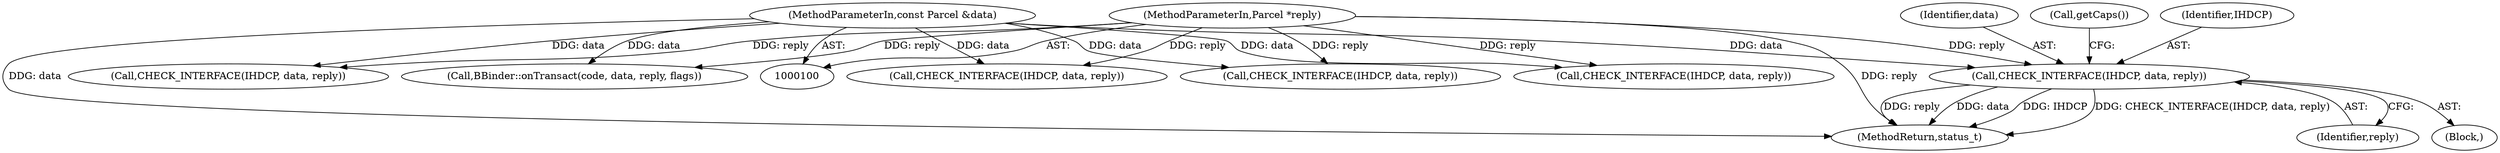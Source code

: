 digraph "0_Android_c82e31a7039a03dca7b37c65b7890ba5c1e18ced@pointer" {
"1000160" [label="(Call,CHECK_INTERFACE(IHDCP, data, reply))"];
"1000102" [label="(MethodParameterIn,const Parcel &data)"];
"1000103" [label="(MethodParameterIn,Parcel *reply)"];
"1000150" [label="(Call,CHECK_INTERFACE(IHDCP, data, reply))"];
"1000162" [label="(Identifier,data)"];
"1000103" [label="(MethodParameterIn,Parcel *reply)"];
"1000165" [label="(Call,getCaps())"];
"1000357" [label="(MethodReturn,status_t)"];
"1000230" [label="(Call,CHECK_INTERFACE(IHDCP, data, reply))"];
"1000111" [label="(Call,CHECK_INTERFACE(IHDCP, data, reply))"];
"1000163" [label="(Identifier,reply)"];
"1000352" [label="(Call,BBinder::onTransact(code, data, reply, flags))"];
"1000102" [label="(MethodParameterIn,const Parcel &data)"];
"1000161" [label="(Identifier,IHDCP)"];
"1000159" [label="(Block,)"];
"1000130" [label="(Call,CHECK_INTERFACE(IHDCP, data, reply))"];
"1000160" [label="(Call,CHECK_INTERFACE(IHDCP, data, reply))"];
"1000160" -> "1000159"  [label="AST: "];
"1000160" -> "1000163"  [label="CFG: "];
"1000161" -> "1000160"  [label="AST: "];
"1000162" -> "1000160"  [label="AST: "];
"1000163" -> "1000160"  [label="AST: "];
"1000165" -> "1000160"  [label="CFG: "];
"1000160" -> "1000357"  [label="DDG: CHECK_INTERFACE(IHDCP, data, reply)"];
"1000160" -> "1000357"  [label="DDG: reply"];
"1000160" -> "1000357"  [label="DDG: data"];
"1000160" -> "1000357"  [label="DDG: IHDCP"];
"1000102" -> "1000160"  [label="DDG: data"];
"1000103" -> "1000160"  [label="DDG: reply"];
"1000102" -> "1000100"  [label="AST: "];
"1000102" -> "1000357"  [label="DDG: data"];
"1000102" -> "1000111"  [label="DDG: data"];
"1000102" -> "1000130"  [label="DDG: data"];
"1000102" -> "1000150"  [label="DDG: data"];
"1000102" -> "1000230"  [label="DDG: data"];
"1000102" -> "1000352"  [label="DDG: data"];
"1000103" -> "1000100"  [label="AST: "];
"1000103" -> "1000357"  [label="DDG: reply"];
"1000103" -> "1000111"  [label="DDG: reply"];
"1000103" -> "1000130"  [label="DDG: reply"];
"1000103" -> "1000150"  [label="DDG: reply"];
"1000103" -> "1000230"  [label="DDG: reply"];
"1000103" -> "1000352"  [label="DDG: reply"];
}
